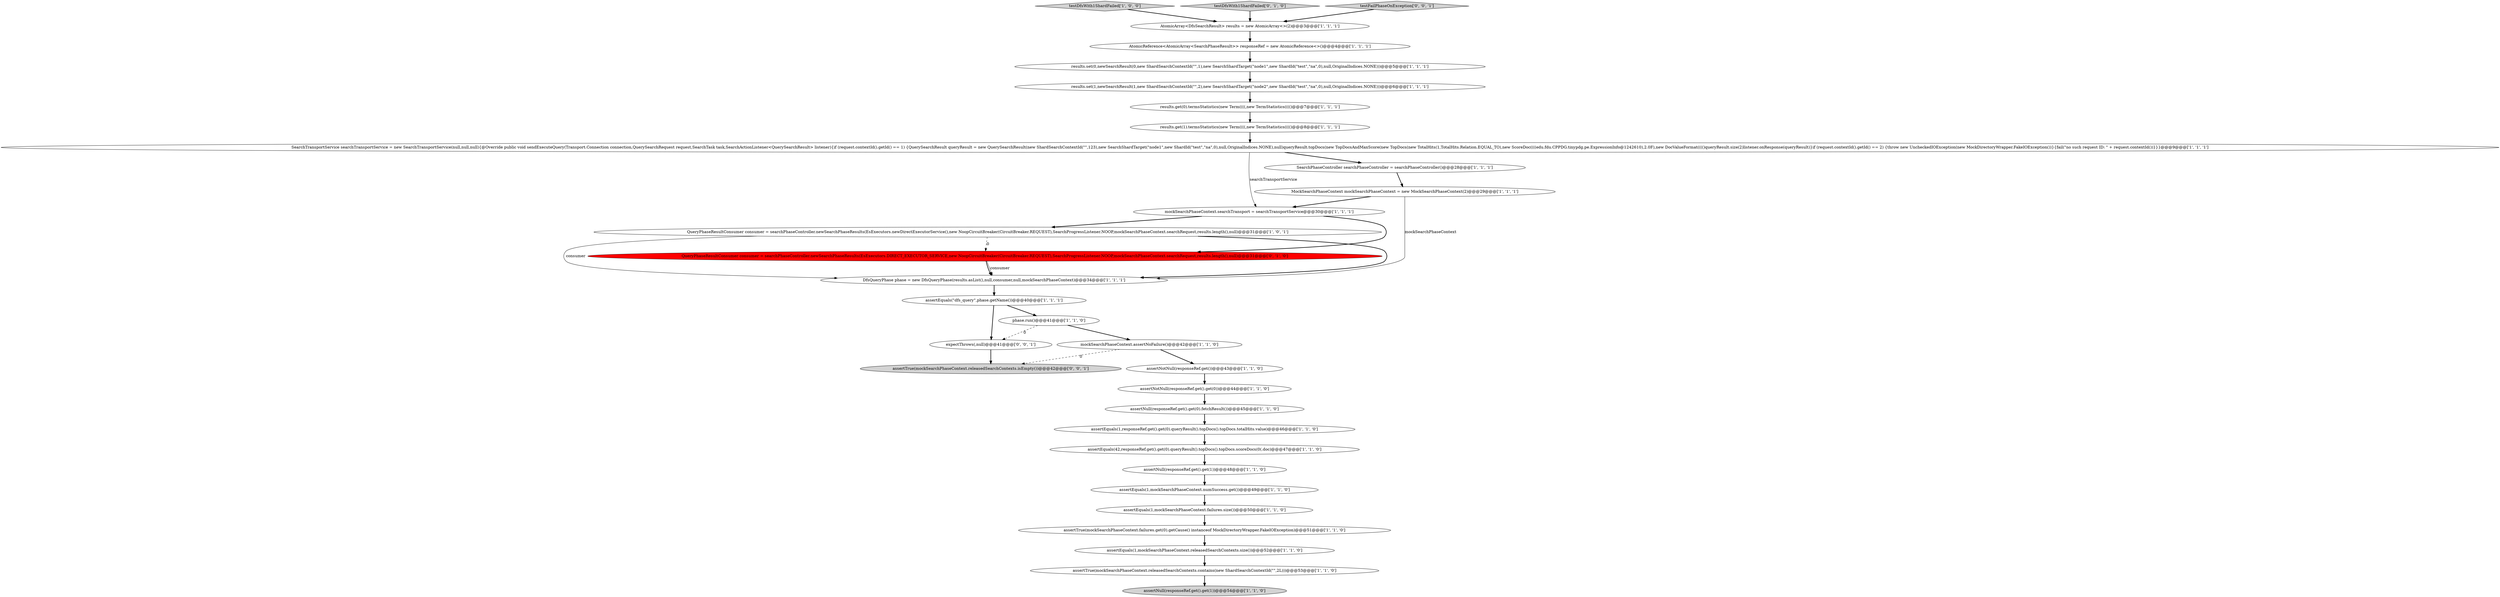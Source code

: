 digraph {
1 [style = filled, label = "results.get(0).termsStatistics(new Term((((,new TermStatistics(((()@@@7@@@['1', '1', '1']", fillcolor = white, shape = ellipse image = "AAA0AAABBB1BBB"];
19 [style = filled, label = "results.set(0,newSearchResult(0,new ShardSearchContextId(\"\",1),new SearchShardTarget(\"node1\",new ShardId(\"test\",\"na\",0),null,OriginalIndices.NONE)))@@@5@@@['1', '1', '1']", fillcolor = white, shape = ellipse image = "AAA0AAABBB1BBB"];
29 [style = filled, label = "QueryPhaseResultConsumer consumer = searchPhaseController.newSearchPhaseResults(EsExecutors.DIRECT_EXECUTOR_SERVICE,new NoopCircuitBreaker(CircuitBreaker.REQUEST),SearchProgressListener.NOOP,mockSearchPhaseContext.searchRequest,results.length(),null)@@@31@@@['0', '1', '0']", fillcolor = red, shape = ellipse image = "AAA1AAABBB2BBB"];
17 [style = filled, label = "assertEquals(\"dfs_query\",phase.getName())@@@40@@@['1', '1', '1']", fillcolor = white, shape = ellipse image = "AAA0AAABBB1BBB"];
12 [style = filled, label = "results.set(1,newSearchResult(1,new ShardSearchContextId(\"\",2),new SearchShardTarget(\"node2\",new ShardId(\"test\",\"na\",0),null,OriginalIndices.NONE)))@@@6@@@['1', '1', '1']", fillcolor = white, shape = ellipse image = "AAA0AAABBB1BBB"];
18 [style = filled, label = "assertNotNull(responseRef.get())@@@43@@@['1', '1', '0']", fillcolor = white, shape = ellipse image = "AAA0AAABBB1BBB"];
15 [style = filled, label = "assertTrue(mockSearchPhaseContext.failures.get(0).getCause() instanceof MockDirectoryWrapper.FakeIOException)@@@51@@@['1', '1', '0']", fillcolor = white, shape = ellipse image = "AAA0AAABBB1BBB"];
27 [style = filled, label = "assertNull(responseRef.get().get(1))@@@54@@@['1', '1', '0']", fillcolor = lightgray, shape = ellipse image = "AAA0AAABBB1BBB"];
6 [style = filled, label = "phase.run()@@@41@@@['1', '1', '0']", fillcolor = white, shape = ellipse image = "AAA0AAABBB1BBB"];
9 [style = filled, label = "testDfsWith1ShardFailed['1', '0', '0']", fillcolor = lightgray, shape = diamond image = "AAA0AAABBB1BBB"];
21 [style = filled, label = "results.get(1).termsStatistics(new Term((((,new TermStatistics(((()@@@8@@@['1', '1', '1']", fillcolor = white, shape = ellipse image = "AAA0AAABBB1BBB"];
25 [style = filled, label = "AtomicReference<AtomicArray<SearchPhaseResult>> responseRef = new AtomicReference<>()@@@4@@@['1', '1', '1']", fillcolor = white, shape = ellipse image = "AAA0AAABBB1BBB"];
8 [style = filled, label = "assertEquals(1,mockSearchPhaseContext.numSuccess.get())@@@49@@@['1', '1', '0']", fillcolor = white, shape = ellipse image = "AAA0AAABBB1BBB"];
22 [style = filled, label = "SearchTransportService searchTransportService = new SearchTransportService(null,null,null){@Override public void sendExecuteQuery(Transport.Connection connection,QuerySearchRequest request,SearchTask task,SearchActionListener<QuerySearchResult> listener){if (request.contextId().getId() == 1) {QuerySearchResult queryResult = new QuerySearchResult(new ShardSearchContextId(\"\",123),new SearchShardTarget(\"node1\",new ShardId(\"test\",\"na\",0),null,OriginalIndices.NONE),null)queryResult.topDocs(new TopDocsAndMaxScore(new TopDocs(new TotalHits(1,TotalHits.Relation.EQUAL_TO),new ScoreDoc((((edu.fdu.CPPDG.tinypdg.pe.ExpressionInfo@1242610),2.0F),new DocValueFormat(((()queryResult.size(2)listener.onResponse(queryResult)}if (request.contextId().getId() == 2) {throw new UncheckedIOException(new MockDirectoryWrapper.FakeIOException())}{fail(\"no such request ID: \" + request.contextId())}}}@@@9@@@['1', '1', '1']", fillcolor = white, shape = ellipse image = "AAA0AAABBB1BBB"];
24 [style = filled, label = "assertEquals(1,mockSearchPhaseContext.failures.size())@@@50@@@['1', '1', '0']", fillcolor = white, shape = ellipse image = "AAA0AAABBB1BBB"];
30 [style = filled, label = "expectThrows(,null)@@@41@@@['0', '0', '1']", fillcolor = white, shape = ellipse image = "AAA0AAABBB3BBB"];
23 [style = filled, label = "assertEquals(1,mockSearchPhaseContext.releasedSearchContexts.size())@@@52@@@['1', '1', '0']", fillcolor = white, shape = ellipse image = "AAA0AAABBB1BBB"];
10 [style = filled, label = "MockSearchPhaseContext mockSearchPhaseContext = new MockSearchPhaseContext(2)@@@29@@@['1', '1', '1']", fillcolor = white, shape = ellipse image = "AAA0AAABBB1BBB"];
13 [style = filled, label = "assertEquals(42,responseRef.get().get(0).queryResult().topDocs().topDocs.scoreDocs(0(.doc)@@@47@@@['1', '1', '0']", fillcolor = white, shape = ellipse image = "AAA0AAABBB1BBB"];
2 [style = filled, label = "QueryPhaseResultConsumer consumer = searchPhaseController.newSearchPhaseResults(EsExecutors.newDirectExecutorService(),new NoopCircuitBreaker(CircuitBreaker.REQUEST),SearchProgressListener.NOOP,mockSearchPhaseContext.searchRequest,results.length(),null)@@@31@@@['1', '0', '1']", fillcolor = white, shape = ellipse image = "AAA0AAABBB1BBB"];
28 [style = filled, label = "testDfsWith1ShardFailed['0', '1', '0']", fillcolor = lightgray, shape = diamond image = "AAA0AAABBB2BBB"];
4 [style = filled, label = "SearchPhaseController searchPhaseController = searchPhaseController()@@@28@@@['1', '1', '1']", fillcolor = white, shape = ellipse image = "AAA0AAABBB1BBB"];
5 [style = filled, label = "assertTrue(mockSearchPhaseContext.releasedSearchContexts.contains(new ShardSearchContextId(\"\",2L)))@@@53@@@['1', '1', '0']", fillcolor = white, shape = ellipse image = "AAA0AAABBB1BBB"];
32 [style = filled, label = "assertTrue(mockSearchPhaseContext.releasedSearchContexts.isEmpty())@@@42@@@['0', '0', '1']", fillcolor = lightgray, shape = ellipse image = "AAA0AAABBB3BBB"];
31 [style = filled, label = "testFailPhaseOnException['0', '0', '1']", fillcolor = lightgray, shape = diamond image = "AAA0AAABBB3BBB"];
3 [style = filled, label = "mockSearchPhaseContext.assertNoFailure()@@@42@@@['1', '1', '0']", fillcolor = white, shape = ellipse image = "AAA0AAABBB1BBB"];
20 [style = filled, label = "AtomicArray<DfsSearchResult> results = new AtomicArray<>(2)@@@3@@@['1', '1', '1']", fillcolor = white, shape = ellipse image = "AAA0AAABBB1BBB"];
26 [style = filled, label = "assertNotNull(responseRef.get().get(0))@@@44@@@['1', '1', '0']", fillcolor = white, shape = ellipse image = "AAA0AAABBB1BBB"];
11 [style = filled, label = "assertEquals(1,responseRef.get().get(0).queryResult().topDocs().topDocs.totalHits.value)@@@46@@@['1', '1', '0']", fillcolor = white, shape = ellipse image = "AAA0AAABBB1BBB"];
14 [style = filled, label = "DfsQueryPhase phase = new DfsQueryPhase(results.asList(),null,consumer,null,mockSearchPhaseContext)@@@34@@@['1', '1', '1']", fillcolor = white, shape = ellipse image = "AAA0AAABBB1BBB"];
0 [style = filled, label = "mockSearchPhaseContext.searchTransport = searchTransportService@@@30@@@['1', '1', '1']", fillcolor = white, shape = ellipse image = "AAA0AAABBB1BBB"];
16 [style = filled, label = "assertNull(responseRef.get().get(0).fetchResult())@@@45@@@['1', '1', '0']", fillcolor = white, shape = ellipse image = "AAA0AAABBB1BBB"];
7 [style = filled, label = "assertNull(responseRef.get().get(1))@@@48@@@['1', '1', '0']", fillcolor = white, shape = ellipse image = "AAA0AAABBB1BBB"];
4->10 [style = bold, label=""];
6->3 [style = bold, label=""];
15->23 [style = bold, label=""];
29->14 [style = solid, label="consumer"];
2->14 [style = solid, label="consumer"];
16->11 [style = bold, label=""];
23->5 [style = bold, label=""];
19->12 [style = bold, label=""];
17->6 [style = bold, label=""];
28->20 [style = bold, label=""];
10->14 [style = solid, label="mockSearchPhaseContext"];
0->2 [style = bold, label=""];
18->26 [style = bold, label=""];
14->17 [style = bold, label=""];
9->20 [style = bold, label=""];
0->29 [style = bold, label=""];
17->30 [style = bold, label=""];
30->32 [style = bold, label=""];
7->8 [style = bold, label=""];
12->1 [style = bold, label=""];
20->25 [style = bold, label=""];
22->4 [style = bold, label=""];
3->18 [style = bold, label=""];
26->16 [style = bold, label=""];
21->22 [style = bold, label=""];
1->21 [style = bold, label=""];
13->7 [style = bold, label=""];
2->29 [style = dashed, label="0"];
2->14 [style = bold, label=""];
11->13 [style = bold, label=""];
10->0 [style = bold, label=""];
25->19 [style = bold, label=""];
29->14 [style = bold, label=""];
6->30 [style = dashed, label="0"];
5->27 [style = bold, label=""];
3->32 [style = dashed, label="0"];
31->20 [style = bold, label=""];
22->0 [style = solid, label="searchTransportService"];
24->15 [style = bold, label=""];
8->24 [style = bold, label=""];
}
